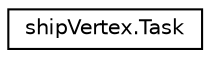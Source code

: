 digraph "Graphical Class Hierarchy"
{
 // LATEX_PDF_SIZE
  edge [fontname="Helvetica",fontsize="10",labelfontname="Helvetica",labelfontsize="10"];
  node [fontname="Helvetica",fontsize="10",shape=record];
  rankdir="LR";
  Node0 [label="shipVertex.Task",height=0.2,width=0.4,color="black", fillcolor="white", style="filled",URL="$classshipVertex_1_1Task.html",tooltip=" "];
}
